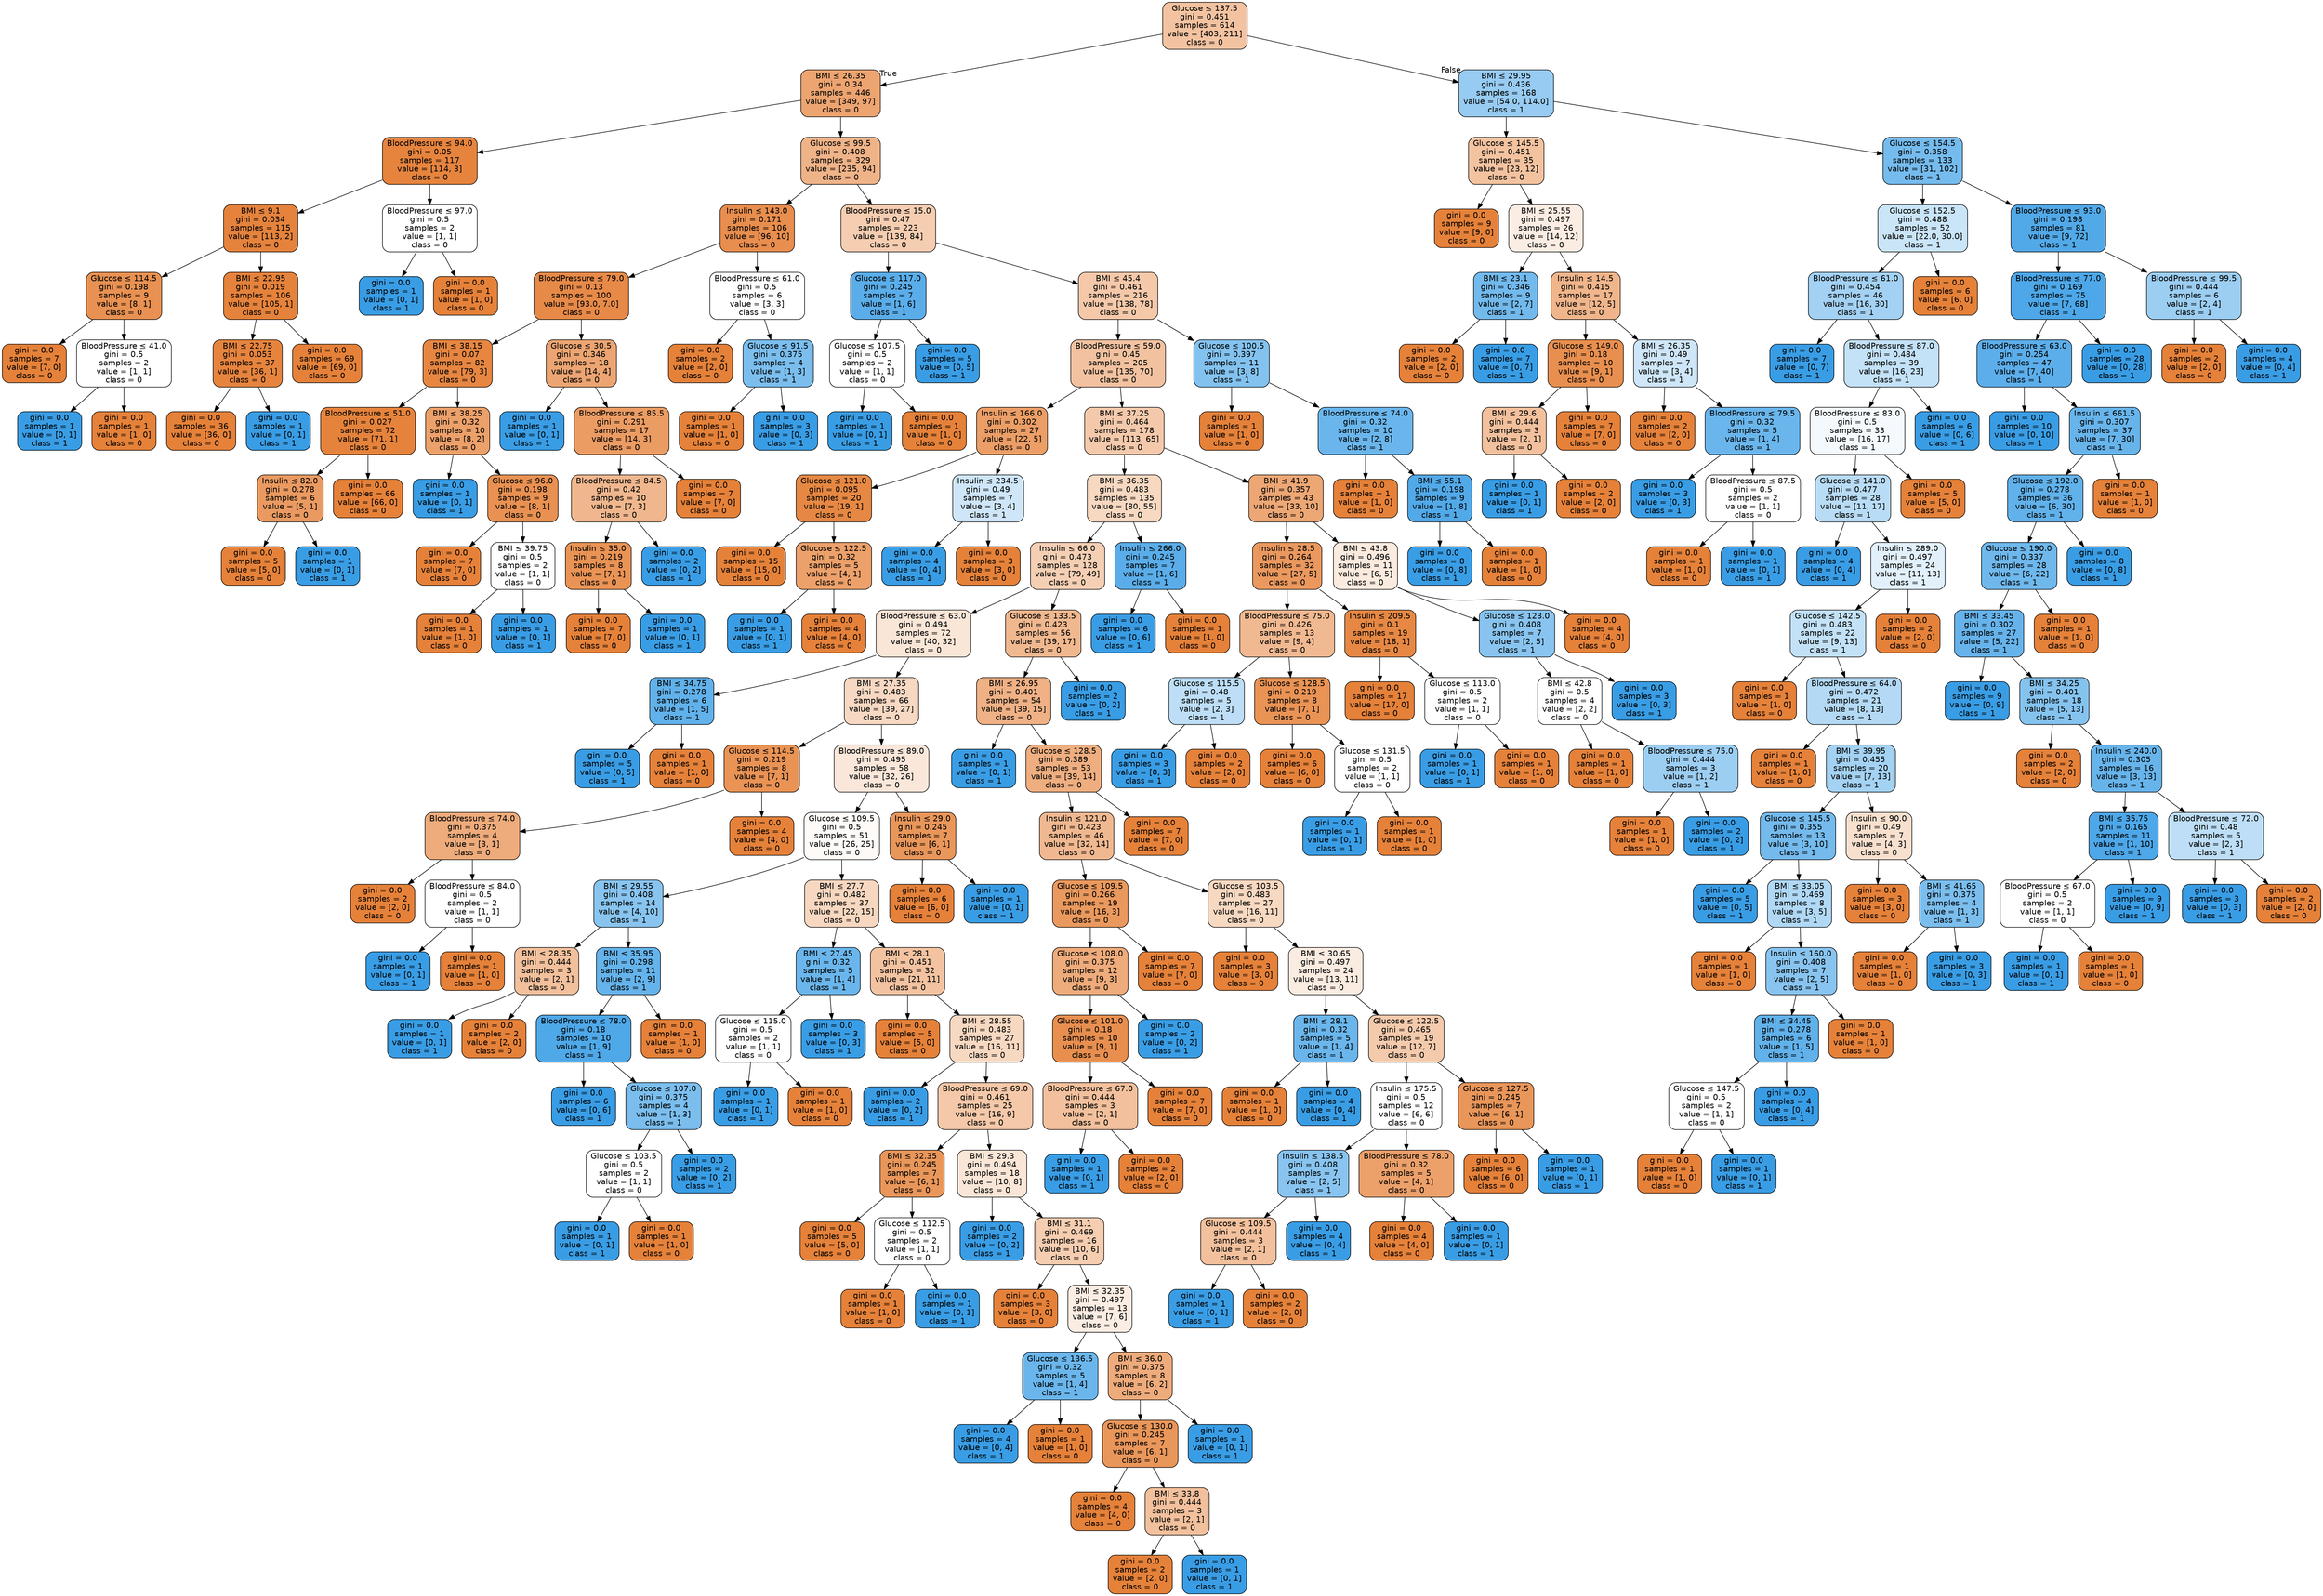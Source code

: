 digraph Tree {
node [shape=box, style="filled, rounded", color="black", fontname="helvetica"] ;
edge [fontname="helvetica"] ;
0 [label=<Glucose &le; 137.5<br/>gini = 0.451<br/>samples = 614<br/>value = [403, 211]<br/>class = 0>, fillcolor="#f3c3a1"] ;
1 [label=<BMI &le; 26.35<br/>gini = 0.34<br/>samples = 446<br/>value = [349, 97]<br/>class = 0>, fillcolor="#eca470"] ;
0 -> 1 [labeldistance=2.5, labelangle=45, headlabel="True"] ;
2 [label=<BloodPressure &le; 94.0<br/>gini = 0.05<br/>samples = 117<br/>value = [114, 3]<br/>class = 0>, fillcolor="#e6843e"] ;
1 -> 2 ;
3 [label=<BMI &le; 9.1<br/>gini = 0.034<br/>samples = 115<br/>value = [113, 2]<br/>class = 0>, fillcolor="#e5833d"] ;
2 -> 3 ;
4 [label=<Glucose &le; 114.5<br/>gini = 0.198<br/>samples = 9<br/>value = [8, 1]<br/>class = 0>, fillcolor="#e89152"] ;
3 -> 4 ;
5 [label=<gini = 0.0<br/>samples = 7<br/>value = [7, 0]<br/>class = 0>, fillcolor="#e58139"] ;
4 -> 5 ;
6 [label=<BloodPressure &le; 41.0<br/>gini = 0.5<br/>samples = 2<br/>value = [1, 1]<br/>class = 0>, fillcolor="#ffffff"] ;
4 -> 6 ;
7 [label=<gini = 0.0<br/>samples = 1<br/>value = [0, 1]<br/>class = 1>, fillcolor="#399de5"] ;
6 -> 7 ;
8 [label=<gini = 0.0<br/>samples = 1<br/>value = [1, 0]<br/>class = 0>, fillcolor="#e58139"] ;
6 -> 8 ;
9 [label=<BMI &le; 22.95<br/>gini = 0.019<br/>samples = 106<br/>value = [105, 1]<br/>class = 0>, fillcolor="#e5823b"] ;
3 -> 9 ;
10 [label=<BMI &le; 22.75<br/>gini = 0.053<br/>samples = 37<br/>value = [36, 1]<br/>class = 0>, fillcolor="#e6843e"] ;
9 -> 10 ;
11 [label=<gini = 0.0<br/>samples = 36<br/>value = [36, 0]<br/>class = 0>, fillcolor="#e58139"] ;
10 -> 11 ;
12 [label=<gini = 0.0<br/>samples = 1<br/>value = [0, 1]<br/>class = 1>, fillcolor="#399de5"] ;
10 -> 12 ;
13 [label=<gini = 0.0<br/>samples = 69<br/>value = [69, 0]<br/>class = 0>, fillcolor="#e58139"] ;
9 -> 13 ;
14 [label=<BloodPressure &le; 97.0<br/>gini = 0.5<br/>samples = 2<br/>value = [1, 1]<br/>class = 0>, fillcolor="#ffffff"] ;
2 -> 14 ;
15 [label=<gini = 0.0<br/>samples = 1<br/>value = [0, 1]<br/>class = 1>, fillcolor="#399de5"] ;
14 -> 15 ;
16 [label=<gini = 0.0<br/>samples = 1<br/>value = [1, 0]<br/>class = 0>, fillcolor="#e58139"] ;
14 -> 16 ;
17 [label=<Glucose &le; 99.5<br/>gini = 0.408<br/>samples = 329<br/>value = [235, 94]<br/>class = 0>, fillcolor="#efb388"] ;
1 -> 17 ;
18 [label=<Insulin &le; 143.0<br/>gini = 0.171<br/>samples = 106<br/>value = [96, 10]<br/>class = 0>, fillcolor="#e88e4e"] ;
17 -> 18 ;
19 [label=<BloodPressure &le; 79.0<br/>gini = 0.13<br/>samples = 100<br/>value = [93.0, 7.0]<br/>class = 0>, fillcolor="#e78a48"] ;
18 -> 19 ;
20 [label=<BMI &le; 38.15<br/>gini = 0.07<br/>samples = 82<br/>value = [79, 3]<br/>class = 0>, fillcolor="#e68641"] ;
19 -> 20 ;
21 [label=<BloodPressure &le; 51.0<br/>gini = 0.027<br/>samples = 72<br/>value = [71, 1]<br/>class = 0>, fillcolor="#e5833c"] ;
20 -> 21 ;
22 [label=<Insulin &le; 82.0<br/>gini = 0.278<br/>samples = 6<br/>value = [5, 1]<br/>class = 0>, fillcolor="#ea9a61"] ;
21 -> 22 ;
23 [label=<gini = 0.0<br/>samples = 5<br/>value = [5, 0]<br/>class = 0>, fillcolor="#e58139"] ;
22 -> 23 ;
24 [label=<gini = 0.0<br/>samples = 1<br/>value = [0, 1]<br/>class = 1>, fillcolor="#399de5"] ;
22 -> 24 ;
25 [label=<gini = 0.0<br/>samples = 66<br/>value = [66, 0]<br/>class = 0>, fillcolor="#e58139"] ;
21 -> 25 ;
26 [label=<BMI &le; 38.25<br/>gini = 0.32<br/>samples = 10<br/>value = [8, 2]<br/>class = 0>, fillcolor="#eca06a"] ;
20 -> 26 ;
27 [label=<gini = 0.0<br/>samples = 1<br/>value = [0, 1]<br/>class = 1>, fillcolor="#399de5"] ;
26 -> 27 ;
28 [label=<Glucose &le; 96.0<br/>gini = 0.198<br/>samples = 9<br/>value = [8, 1]<br/>class = 0>, fillcolor="#e89152"] ;
26 -> 28 ;
29 [label=<gini = 0.0<br/>samples = 7<br/>value = [7, 0]<br/>class = 0>, fillcolor="#e58139"] ;
28 -> 29 ;
30 [label=<BMI &le; 39.75<br/>gini = 0.5<br/>samples = 2<br/>value = [1, 1]<br/>class = 0>, fillcolor="#ffffff"] ;
28 -> 30 ;
31 [label=<gini = 0.0<br/>samples = 1<br/>value = [1, 0]<br/>class = 0>, fillcolor="#e58139"] ;
30 -> 31 ;
32 [label=<gini = 0.0<br/>samples = 1<br/>value = [0, 1]<br/>class = 1>, fillcolor="#399de5"] ;
30 -> 32 ;
33 [label=<Glucose &le; 30.5<br/>gini = 0.346<br/>samples = 18<br/>value = [14, 4]<br/>class = 0>, fillcolor="#eca572"] ;
19 -> 33 ;
34 [label=<gini = 0.0<br/>samples = 1<br/>value = [0, 1]<br/>class = 1>, fillcolor="#399de5"] ;
33 -> 34 ;
35 [label=<BloodPressure &le; 85.5<br/>gini = 0.291<br/>samples = 17<br/>value = [14, 3]<br/>class = 0>, fillcolor="#eb9c63"] ;
33 -> 35 ;
36 [label=<BloodPressure &le; 84.5<br/>gini = 0.42<br/>samples = 10<br/>value = [7, 3]<br/>class = 0>, fillcolor="#f0b78e"] ;
35 -> 36 ;
37 [label=<Insulin &le; 35.0<br/>gini = 0.219<br/>samples = 8<br/>value = [7, 1]<br/>class = 0>, fillcolor="#e99355"] ;
36 -> 37 ;
38 [label=<gini = 0.0<br/>samples = 7<br/>value = [7, 0]<br/>class = 0>, fillcolor="#e58139"] ;
37 -> 38 ;
39 [label=<gini = 0.0<br/>samples = 1<br/>value = [0, 1]<br/>class = 1>, fillcolor="#399de5"] ;
37 -> 39 ;
40 [label=<gini = 0.0<br/>samples = 2<br/>value = [0, 2]<br/>class = 1>, fillcolor="#399de5"] ;
36 -> 40 ;
41 [label=<gini = 0.0<br/>samples = 7<br/>value = [7, 0]<br/>class = 0>, fillcolor="#e58139"] ;
35 -> 41 ;
42 [label=<BloodPressure &le; 61.0<br/>gini = 0.5<br/>samples = 6<br/>value = [3, 3]<br/>class = 0>, fillcolor="#ffffff"] ;
18 -> 42 ;
43 [label=<gini = 0.0<br/>samples = 2<br/>value = [2, 0]<br/>class = 0>, fillcolor="#e58139"] ;
42 -> 43 ;
44 [label=<Glucose &le; 91.5<br/>gini = 0.375<br/>samples = 4<br/>value = [1, 3]<br/>class = 1>, fillcolor="#7bbeee"] ;
42 -> 44 ;
45 [label=<gini = 0.0<br/>samples = 1<br/>value = [1, 0]<br/>class = 0>, fillcolor="#e58139"] ;
44 -> 45 ;
46 [label=<gini = 0.0<br/>samples = 3<br/>value = [0, 3]<br/>class = 1>, fillcolor="#399de5"] ;
44 -> 46 ;
47 [label=<BloodPressure &le; 15.0<br/>gini = 0.47<br/>samples = 223<br/>value = [139, 84]<br/>class = 0>, fillcolor="#f5cdb1"] ;
17 -> 47 ;
48 [label=<Glucose &le; 117.0<br/>gini = 0.245<br/>samples = 7<br/>value = [1, 6]<br/>class = 1>, fillcolor="#5aade9"] ;
47 -> 48 ;
49 [label=<Glucose &le; 107.5<br/>gini = 0.5<br/>samples = 2<br/>value = [1, 1]<br/>class = 0>, fillcolor="#ffffff"] ;
48 -> 49 ;
50 [label=<gini = 0.0<br/>samples = 1<br/>value = [0, 1]<br/>class = 1>, fillcolor="#399de5"] ;
49 -> 50 ;
51 [label=<gini = 0.0<br/>samples = 1<br/>value = [1, 0]<br/>class = 0>, fillcolor="#e58139"] ;
49 -> 51 ;
52 [label=<gini = 0.0<br/>samples = 5<br/>value = [0, 5]<br/>class = 1>, fillcolor="#399de5"] ;
48 -> 52 ;
53 [label=<BMI &le; 45.4<br/>gini = 0.461<br/>samples = 216<br/>value = [138, 78]<br/>class = 0>, fillcolor="#f4c8a9"] ;
47 -> 53 ;
54 [label=<BloodPressure &le; 59.0<br/>gini = 0.45<br/>samples = 205<br/>value = [135, 70]<br/>class = 0>, fillcolor="#f2c2a0"] ;
53 -> 54 ;
55 [label=<Insulin &le; 166.0<br/>gini = 0.302<br/>samples = 27<br/>value = [22, 5]<br/>class = 0>, fillcolor="#eb9e66"] ;
54 -> 55 ;
56 [label=<Glucose &le; 121.0<br/>gini = 0.095<br/>samples = 20<br/>value = [19, 1]<br/>class = 0>, fillcolor="#e68843"] ;
55 -> 56 ;
57 [label=<gini = 0.0<br/>samples = 15<br/>value = [15, 0]<br/>class = 0>, fillcolor="#e58139"] ;
56 -> 57 ;
58 [label=<Glucose &le; 122.5<br/>gini = 0.32<br/>samples = 5<br/>value = [4, 1]<br/>class = 0>, fillcolor="#eca06a"] ;
56 -> 58 ;
59 [label=<gini = 0.0<br/>samples = 1<br/>value = [0, 1]<br/>class = 1>, fillcolor="#399de5"] ;
58 -> 59 ;
60 [label=<gini = 0.0<br/>samples = 4<br/>value = [4, 0]<br/>class = 0>, fillcolor="#e58139"] ;
58 -> 60 ;
61 [label=<Insulin &le; 234.5<br/>gini = 0.49<br/>samples = 7<br/>value = [3, 4]<br/>class = 1>, fillcolor="#cee6f8"] ;
55 -> 61 ;
62 [label=<gini = 0.0<br/>samples = 4<br/>value = [0, 4]<br/>class = 1>, fillcolor="#399de5"] ;
61 -> 62 ;
63 [label=<gini = 0.0<br/>samples = 3<br/>value = [3, 0]<br/>class = 0>, fillcolor="#e58139"] ;
61 -> 63 ;
64 [label=<BMI &le; 37.25<br/>gini = 0.464<br/>samples = 178<br/>value = [113, 65]<br/>class = 0>, fillcolor="#f4c9ab"] ;
54 -> 64 ;
65 [label=<BMI &le; 36.35<br/>gini = 0.483<br/>samples = 135<br/>value = [80, 55]<br/>class = 0>, fillcolor="#f7d8c1"] ;
64 -> 65 ;
66 [label=<Insulin &le; 66.0<br/>gini = 0.473<br/>samples = 128<br/>value = [79, 49]<br/>class = 0>, fillcolor="#f5cfb4"] ;
65 -> 66 ;
67 [label=<BloodPressure &le; 63.0<br/>gini = 0.494<br/>samples = 72<br/>value = [40, 32]<br/>class = 0>, fillcolor="#fae6d7"] ;
66 -> 67 ;
68 [label=<BMI &le; 34.75<br/>gini = 0.278<br/>samples = 6<br/>value = [1, 5]<br/>class = 1>, fillcolor="#61b1ea"] ;
67 -> 68 ;
69 [label=<gini = 0.0<br/>samples = 5<br/>value = [0, 5]<br/>class = 1>, fillcolor="#399de5"] ;
68 -> 69 ;
70 [label=<gini = 0.0<br/>samples = 1<br/>value = [1, 0]<br/>class = 0>, fillcolor="#e58139"] ;
68 -> 70 ;
71 [label=<BMI &le; 27.35<br/>gini = 0.483<br/>samples = 66<br/>value = [39, 27]<br/>class = 0>, fillcolor="#f7d8c2"] ;
67 -> 71 ;
72 [label=<Glucose &le; 114.5<br/>gini = 0.219<br/>samples = 8<br/>value = [7, 1]<br/>class = 0>, fillcolor="#e99355"] ;
71 -> 72 ;
73 [label=<BloodPressure &le; 74.0<br/>gini = 0.375<br/>samples = 4<br/>value = [3, 1]<br/>class = 0>, fillcolor="#eeab7b"] ;
72 -> 73 ;
74 [label=<gini = 0.0<br/>samples = 2<br/>value = [2, 0]<br/>class = 0>, fillcolor="#e58139"] ;
73 -> 74 ;
75 [label=<BloodPressure &le; 84.0<br/>gini = 0.5<br/>samples = 2<br/>value = [1, 1]<br/>class = 0>, fillcolor="#ffffff"] ;
73 -> 75 ;
76 [label=<gini = 0.0<br/>samples = 1<br/>value = [0, 1]<br/>class = 1>, fillcolor="#399de5"] ;
75 -> 76 ;
77 [label=<gini = 0.0<br/>samples = 1<br/>value = [1, 0]<br/>class = 0>, fillcolor="#e58139"] ;
75 -> 77 ;
78 [label=<gini = 0.0<br/>samples = 4<br/>value = [4, 0]<br/>class = 0>, fillcolor="#e58139"] ;
72 -> 78 ;
79 [label=<BloodPressure &le; 89.0<br/>gini = 0.495<br/>samples = 58<br/>value = [32, 26]<br/>class = 0>, fillcolor="#fae7da"] ;
71 -> 79 ;
80 [label=<Glucose &le; 109.5<br/>gini = 0.5<br/>samples = 51<br/>value = [26, 25]<br/>class = 0>, fillcolor="#fefaf7"] ;
79 -> 80 ;
81 [label=<BMI &le; 29.55<br/>gini = 0.408<br/>samples = 14<br/>value = [4, 10]<br/>class = 1>, fillcolor="#88c4ef"] ;
80 -> 81 ;
82 [label=<BMI &le; 28.35<br/>gini = 0.444<br/>samples = 3<br/>value = [2, 1]<br/>class = 0>, fillcolor="#f2c09c"] ;
81 -> 82 ;
83 [label=<gini = 0.0<br/>samples = 1<br/>value = [0, 1]<br/>class = 1>, fillcolor="#399de5"] ;
82 -> 83 ;
84 [label=<gini = 0.0<br/>samples = 2<br/>value = [2, 0]<br/>class = 0>, fillcolor="#e58139"] ;
82 -> 84 ;
85 [label=<BMI &le; 35.95<br/>gini = 0.298<br/>samples = 11<br/>value = [2, 9]<br/>class = 1>, fillcolor="#65b3eb"] ;
81 -> 85 ;
86 [label=<BloodPressure &le; 78.0<br/>gini = 0.18<br/>samples = 10<br/>value = [1, 9]<br/>class = 1>, fillcolor="#4fa8e8"] ;
85 -> 86 ;
87 [label=<gini = 0.0<br/>samples = 6<br/>value = [0, 6]<br/>class = 1>, fillcolor="#399de5"] ;
86 -> 87 ;
88 [label=<Glucose &le; 107.0<br/>gini = 0.375<br/>samples = 4<br/>value = [1, 3]<br/>class = 1>, fillcolor="#7bbeee"] ;
86 -> 88 ;
89 [label=<Glucose &le; 103.5<br/>gini = 0.5<br/>samples = 2<br/>value = [1, 1]<br/>class = 0>, fillcolor="#ffffff"] ;
88 -> 89 ;
90 [label=<gini = 0.0<br/>samples = 1<br/>value = [0, 1]<br/>class = 1>, fillcolor="#399de5"] ;
89 -> 90 ;
91 [label=<gini = 0.0<br/>samples = 1<br/>value = [1, 0]<br/>class = 0>, fillcolor="#e58139"] ;
89 -> 91 ;
92 [label=<gini = 0.0<br/>samples = 2<br/>value = [0, 2]<br/>class = 1>, fillcolor="#399de5"] ;
88 -> 92 ;
93 [label=<gini = 0.0<br/>samples = 1<br/>value = [1, 0]<br/>class = 0>, fillcolor="#e58139"] ;
85 -> 93 ;
94 [label=<BMI &le; 27.7<br/>gini = 0.482<br/>samples = 37<br/>value = [22, 15]<br/>class = 0>, fillcolor="#f7d7c0"] ;
80 -> 94 ;
95 [label=<BMI &le; 27.45<br/>gini = 0.32<br/>samples = 5<br/>value = [1, 4]<br/>class = 1>, fillcolor="#6ab6ec"] ;
94 -> 95 ;
96 [label=<Glucose &le; 115.0<br/>gini = 0.5<br/>samples = 2<br/>value = [1, 1]<br/>class = 0>, fillcolor="#ffffff"] ;
95 -> 96 ;
97 [label=<gini = 0.0<br/>samples = 1<br/>value = [0, 1]<br/>class = 1>, fillcolor="#399de5"] ;
96 -> 97 ;
98 [label=<gini = 0.0<br/>samples = 1<br/>value = [1, 0]<br/>class = 0>, fillcolor="#e58139"] ;
96 -> 98 ;
99 [label=<gini = 0.0<br/>samples = 3<br/>value = [0, 3]<br/>class = 1>, fillcolor="#399de5"] ;
95 -> 99 ;
100 [label=<BMI &le; 28.1<br/>gini = 0.451<br/>samples = 32<br/>value = [21, 11]<br/>class = 0>, fillcolor="#f3c3a1"] ;
94 -> 100 ;
101 [label=<gini = 0.0<br/>samples = 5<br/>value = [5, 0]<br/>class = 0>, fillcolor="#e58139"] ;
100 -> 101 ;
102 [label=<BMI &le; 28.55<br/>gini = 0.483<br/>samples = 27<br/>value = [16, 11]<br/>class = 0>, fillcolor="#f7d8c1"] ;
100 -> 102 ;
103 [label=<gini = 0.0<br/>samples = 2<br/>value = [0, 2]<br/>class = 1>, fillcolor="#399de5"] ;
102 -> 103 ;
104 [label=<BloodPressure &le; 69.0<br/>gini = 0.461<br/>samples = 25<br/>value = [16, 9]<br/>class = 0>, fillcolor="#f4c8a8"] ;
102 -> 104 ;
105 [label=<BMI &le; 32.35<br/>gini = 0.245<br/>samples = 7<br/>value = [6, 1]<br/>class = 0>, fillcolor="#e9965a"] ;
104 -> 105 ;
106 [label=<gini = 0.0<br/>samples = 5<br/>value = [5, 0]<br/>class = 0>, fillcolor="#e58139"] ;
105 -> 106 ;
107 [label=<Glucose &le; 112.5<br/>gini = 0.5<br/>samples = 2<br/>value = [1, 1]<br/>class = 0>, fillcolor="#ffffff"] ;
105 -> 107 ;
108 [label=<gini = 0.0<br/>samples = 1<br/>value = [1, 0]<br/>class = 0>, fillcolor="#e58139"] ;
107 -> 108 ;
109 [label=<gini = 0.0<br/>samples = 1<br/>value = [0, 1]<br/>class = 1>, fillcolor="#399de5"] ;
107 -> 109 ;
110 [label=<BMI &le; 29.3<br/>gini = 0.494<br/>samples = 18<br/>value = [10, 8]<br/>class = 0>, fillcolor="#fae6d7"] ;
104 -> 110 ;
111 [label=<gini = 0.0<br/>samples = 2<br/>value = [0, 2]<br/>class = 1>, fillcolor="#399de5"] ;
110 -> 111 ;
112 [label=<BMI &le; 31.1<br/>gini = 0.469<br/>samples = 16<br/>value = [10, 6]<br/>class = 0>, fillcolor="#f5cdb0"] ;
110 -> 112 ;
113 [label=<gini = 0.0<br/>samples = 3<br/>value = [3, 0]<br/>class = 0>, fillcolor="#e58139"] ;
112 -> 113 ;
114 [label=<BMI &le; 32.35<br/>gini = 0.497<br/>samples = 13<br/>value = [7, 6]<br/>class = 0>, fillcolor="#fbede3"] ;
112 -> 114 ;
115 [label=<Glucose &le; 136.5<br/>gini = 0.32<br/>samples = 5<br/>value = [1, 4]<br/>class = 1>, fillcolor="#6ab6ec"] ;
114 -> 115 ;
116 [label=<gini = 0.0<br/>samples = 4<br/>value = [0, 4]<br/>class = 1>, fillcolor="#399de5"] ;
115 -> 116 ;
117 [label=<gini = 0.0<br/>samples = 1<br/>value = [1, 0]<br/>class = 0>, fillcolor="#e58139"] ;
115 -> 117 ;
118 [label=<BMI &le; 36.0<br/>gini = 0.375<br/>samples = 8<br/>value = [6, 2]<br/>class = 0>, fillcolor="#eeab7b"] ;
114 -> 118 ;
119 [label=<Glucose &le; 130.0<br/>gini = 0.245<br/>samples = 7<br/>value = [6, 1]<br/>class = 0>, fillcolor="#e9965a"] ;
118 -> 119 ;
120 [label=<gini = 0.0<br/>samples = 4<br/>value = [4, 0]<br/>class = 0>, fillcolor="#e58139"] ;
119 -> 120 ;
121 [label=<BMI &le; 33.8<br/>gini = 0.444<br/>samples = 3<br/>value = [2, 1]<br/>class = 0>, fillcolor="#f2c09c"] ;
119 -> 121 ;
122 [label=<gini = 0.0<br/>samples = 2<br/>value = [2, 0]<br/>class = 0>, fillcolor="#e58139"] ;
121 -> 122 ;
123 [label=<gini = 0.0<br/>samples = 1<br/>value = [0, 1]<br/>class = 1>, fillcolor="#399de5"] ;
121 -> 123 ;
124 [label=<gini = 0.0<br/>samples = 1<br/>value = [0, 1]<br/>class = 1>, fillcolor="#399de5"] ;
118 -> 124 ;
125 [label=<Insulin &le; 29.0<br/>gini = 0.245<br/>samples = 7<br/>value = [6, 1]<br/>class = 0>, fillcolor="#e9965a"] ;
79 -> 125 ;
126 [label=<gini = 0.0<br/>samples = 6<br/>value = [6, 0]<br/>class = 0>, fillcolor="#e58139"] ;
125 -> 126 ;
127 [label=<gini = 0.0<br/>samples = 1<br/>value = [0, 1]<br/>class = 1>, fillcolor="#399de5"] ;
125 -> 127 ;
128 [label=<Glucose &le; 133.5<br/>gini = 0.423<br/>samples = 56<br/>value = [39, 17]<br/>class = 0>, fillcolor="#f0b88f"] ;
66 -> 128 ;
129 [label=<BMI &le; 26.95<br/>gini = 0.401<br/>samples = 54<br/>value = [39, 15]<br/>class = 0>, fillcolor="#efb185"] ;
128 -> 129 ;
130 [label=<gini = 0.0<br/>samples = 1<br/>value = [0, 1]<br/>class = 1>, fillcolor="#399de5"] ;
129 -> 130 ;
131 [label=<Glucose &le; 128.5<br/>gini = 0.389<br/>samples = 53<br/>value = [39, 14]<br/>class = 0>, fillcolor="#eeae80"] ;
129 -> 131 ;
132 [label=<Insulin &le; 121.0<br/>gini = 0.423<br/>samples = 46<br/>value = [32, 14]<br/>class = 0>, fillcolor="#f0b890"] ;
131 -> 132 ;
133 [label=<Glucose &le; 109.5<br/>gini = 0.266<br/>samples = 19<br/>value = [16, 3]<br/>class = 0>, fillcolor="#ea995e"] ;
132 -> 133 ;
134 [label=<Glucose &le; 108.0<br/>gini = 0.375<br/>samples = 12<br/>value = [9, 3]<br/>class = 0>, fillcolor="#eeab7b"] ;
133 -> 134 ;
135 [label=<Glucose &le; 101.0<br/>gini = 0.18<br/>samples = 10<br/>value = [9, 1]<br/>class = 0>, fillcolor="#e88f4f"] ;
134 -> 135 ;
136 [label=<BloodPressure &le; 67.0<br/>gini = 0.444<br/>samples = 3<br/>value = [2, 1]<br/>class = 0>, fillcolor="#f2c09c"] ;
135 -> 136 ;
137 [label=<gini = 0.0<br/>samples = 1<br/>value = [0, 1]<br/>class = 1>, fillcolor="#399de5"] ;
136 -> 137 ;
138 [label=<gini = 0.0<br/>samples = 2<br/>value = [2, 0]<br/>class = 0>, fillcolor="#e58139"] ;
136 -> 138 ;
139 [label=<gini = 0.0<br/>samples = 7<br/>value = [7, 0]<br/>class = 0>, fillcolor="#e58139"] ;
135 -> 139 ;
140 [label=<gini = 0.0<br/>samples = 2<br/>value = [0, 2]<br/>class = 1>, fillcolor="#399de5"] ;
134 -> 140 ;
141 [label=<gini = 0.0<br/>samples = 7<br/>value = [7, 0]<br/>class = 0>, fillcolor="#e58139"] ;
133 -> 141 ;
142 [label=<Glucose &le; 103.5<br/>gini = 0.483<br/>samples = 27<br/>value = [16, 11]<br/>class = 0>, fillcolor="#f7d8c1"] ;
132 -> 142 ;
143 [label=<gini = 0.0<br/>samples = 3<br/>value = [3, 0]<br/>class = 0>, fillcolor="#e58139"] ;
142 -> 143 ;
144 [label=<BMI &le; 30.65<br/>gini = 0.497<br/>samples = 24<br/>value = [13, 11]<br/>class = 0>, fillcolor="#fbece1"] ;
142 -> 144 ;
145 [label=<BMI &le; 28.1<br/>gini = 0.32<br/>samples = 5<br/>value = [1, 4]<br/>class = 1>, fillcolor="#6ab6ec"] ;
144 -> 145 ;
146 [label=<gini = 0.0<br/>samples = 1<br/>value = [1, 0]<br/>class = 0>, fillcolor="#e58139"] ;
145 -> 146 ;
147 [label=<gini = 0.0<br/>samples = 4<br/>value = [0, 4]<br/>class = 1>, fillcolor="#399de5"] ;
145 -> 147 ;
148 [label=<Glucose &le; 122.5<br/>gini = 0.465<br/>samples = 19<br/>value = [12, 7]<br/>class = 0>, fillcolor="#f4caac"] ;
144 -> 148 ;
149 [label=<Insulin &le; 175.5<br/>gini = 0.5<br/>samples = 12<br/>value = [6, 6]<br/>class = 0>, fillcolor="#ffffff"] ;
148 -> 149 ;
150 [label=<Insulin &le; 138.5<br/>gini = 0.408<br/>samples = 7<br/>value = [2, 5]<br/>class = 1>, fillcolor="#88c4ef"] ;
149 -> 150 ;
151 [label=<Glucose &le; 109.5<br/>gini = 0.444<br/>samples = 3<br/>value = [2, 1]<br/>class = 0>, fillcolor="#f2c09c"] ;
150 -> 151 ;
152 [label=<gini = 0.0<br/>samples = 1<br/>value = [0, 1]<br/>class = 1>, fillcolor="#399de5"] ;
151 -> 152 ;
153 [label=<gini = 0.0<br/>samples = 2<br/>value = [2, 0]<br/>class = 0>, fillcolor="#e58139"] ;
151 -> 153 ;
154 [label=<gini = 0.0<br/>samples = 4<br/>value = [0, 4]<br/>class = 1>, fillcolor="#399de5"] ;
150 -> 154 ;
155 [label=<BloodPressure &le; 78.0<br/>gini = 0.32<br/>samples = 5<br/>value = [4, 1]<br/>class = 0>, fillcolor="#eca06a"] ;
149 -> 155 ;
156 [label=<gini = 0.0<br/>samples = 4<br/>value = [4, 0]<br/>class = 0>, fillcolor="#e58139"] ;
155 -> 156 ;
157 [label=<gini = 0.0<br/>samples = 1<br/>value = [0, 1]<br/>class = 1>, fillcolor="#399de5"] ;
155 -> 157 ;
158 [label=<Glucose &le; 127.5<br/>gini = 0.245<br/>samples = 7<br/>value = [6, 1]<br/>class = 0>, fillcolor="#e9965a"] ;
148 -> 158 ;
159 [label=<gini = 0.0<br/>samples = 6<br/>value = [6, 0]<br/>class = 0>, fillcolor="#e58139"] ;
158 -> 159 ;
160 [label=<gini = 0.0<br/>samples = 1<br/>value = [0, 1]<br/>class = 1>, fillcolor="#399de5"] ;
158 -> 160 ;
161 [label=<gini = 0.0<br/>samples = 7<br/>value = [7, 0]<br/>class = 0>, fillcolor="#e58139"] ;
131 -> 161 ;
162 [label=<gini = 0.0<br/>samples = 2<br/>value = [0, 2]<br/>class = 1>, fillcolor="#399de5"] ;
128 -> 162 ;
163 [label=<Insulin &le; 266.0<br/>gini = 0.245<br/>samples = 7<br/>value = [1, 6]<br/>class = 1>, fillcolor="#5aade9"] ;
65 -> 163 ;
164 [label=<gini = 0.0<br/>samples = 6<br/>value = [0, 6]<br/>class = 1>, fillcolor="#399de5"] ;
163 -> 164 ;
165 [label=<gini = 0.0<br/>samples = 1<br/>value = [1, 0]<br/>class = 0>, fillcolor="#e58139"] ;
163 -> 165 ;
166 [label=<BMI &le; 41.9<br/>gini = 0.357<br/>samples = 43<br/>value = [33, 10]<br/>class = 0>, fillcolor="#eda775"] ;
64 -> 166 ;
167 [label=<Insulin &le; 28.5<br/>gini = 0.264<br/>samples = 32<br/>value = [27, 5]<br/>class = 0>, fillcolor="#ea985e"] ;
166 -> 167 ;
168 [label=<BloodPressure &le; 75.0<br/>gini = 0.426<br/>samples = 13<br/>value = [9, 4]<br/>class = 0>, fillcolor="#f1b991"] ;
167 -> 168 ;
169 [label=<Glucose &le; 115.5<br/>gini = 0.48<br/>samples = 5<br/>value = [2, 3]<br/>class = 1>, fillcolor="#bddef6"] ;
168 -> 169 ;
170 [label=<gini = 0.0<br/>samples = 3<br/>value = [0, 3]<br/>class = 1>, fillcolor="#399de5"] ;
169 -> 170 ;
171 [label=<gini = 0.0<br/>samples = 2<br/>value = [2, 0]<br/>class = 0>, fillcolor="#e58139"] ;
169 -> 171 ;
172 [label=<Glucose &le; 128.5<br/>gini = 0.219<br/>samples = 8<br/>value = [7, 1]<br/>class = 0>, fillcolor="#e99355"] ;
168 -> 172 ;
173 [label=<gini = 0.0<br/>samples = 6<br/>value = [6, 0]<br/>class = 0>, fillcolor="#e58139"] ;
172 -> 173 ;
174 [label=<Glucose &le; 131.5<br/>gini = 0.5<br/>samples = 2<br/>value = [1, 1]<br/>class = 0>, fillcolor="#ffffff"] ;
172 -> 174 ;
175 [label=<gini = 0.0<br/>samples = 1<br/>value = [0, 1]<br/>class = 1>, fillcolor="#399de5"] ;
174 -> 175 ;
176 [label=<gini = 0.0<br/>samples = 1<br/>value = [1, 0]<br/>class = 0>, fillcolor="#e58139"] ;
174 -> 176 ;
177 [label=<Insulin &le; 209.5<br/>gini = 0.1<br/>samples = 19<br/>value = [18, 1]<br/>class = 0>, fillcolor="#e68844"] ;
167 -> 177 ;
178 [label=<gini = 0.0<br/>samples = 17<br/>value = [17, 0]<br/>class = 0>, fillcolor="#e58139"] ;
177 -> 178 ;
179 [label=<Glucose &le; 113.0<br/>gini = 0.5<br/>samples = 2<br/>value = [1, 1]<br/>class = 0>, fillcolor="#ffffff"] ;
177 -> 179 ;
180 [label=<gini = 0.0<br/>samples = 1<br/>value = [0, 1]<br/>class = 1>, fillcolor="#399de5"] ;
179 -> 180 ;
181 [label=<gini = 0.0<br/>samples = 1<br/>value = [1, 0]<br/>class = 0>, fillcolor="#e58139"] ;
179 -> 181 ;
182 [label=<BMI &le; 43.8<br/>gini = 0.496<br/>samples = 11<br/>value = [6, 5]<br/>class = 0>, fillcolor="#fbeade"] ;
166 -> 182 ;
183 [label=<Glucose &le; 123.0<br/>gini = 0.408<br/>samples = 7<br/>value = [2, 5]<br/>class = 1>, fillcolor="#88c4ef"] ;
182 -> 183 ;
184 [label=<BMI &le; 42.8<br/>gini = 0.5<br/>samples = 4<br/>value = [2, 2]<br/>class = 0>, fillcolor="#ffffff"] ;
183 -> 184 ;
185 [label=<gini = 0.0<br/>samples = 1<br/>value = [1, 0]<br/>class = 0>, fillcolor="#e58139"] ;
184 -> 185 ;
186 [label=<BloodPressure &le; 75.0<br/>gini = 0.444<br/>samples = 3<br/>value = [1, 2]<br/>class = 1>, fillcolor="#9ccef2"] ;
184 -> 186 ;
187 [label=<gini = 0.0<br/>samples = 1<br/>value = [1, 0]<br/>class = 0>, fillcolor="#e58139"] ;
186 -> 187 ;
188 [label=<gini = 0.0<br/>samples = 2<br/>value = [0, 2]<br/>class = 1>, fillcolor="#399de5"] ;
186 -> 188 ;
189 [label=<gini = 0.0<br/>samples = 3<br/>value = [0, 3]<br/>class = 1>, fillcolor="#399de5"] ;
183 -> 189 ;
190 [label=<gini = 0.0<br/>samples = 4<br/>value = [4, 0]<br/>class = 0>, fillcolor="#e58139"] ;
182 -> 190 ;
191 [label=<Glucose &le; 100.5<br/>gini = 0.397<br/>samples = 11<br/>value = [3, 8]<br/>class = 1>, fillcolor="#83c2ef"] ;
53 -> 191 ;
192 [label=<gini = 0.0<br/>samples = 1<br/>value = [1, 0]<br/>class = 0>, fillcolor="#e58139"] ;
191 -> 192 ;
193 [label=<BloodPressure &le; 74.0<br/>gini = 0.32<br/>samples = 10<br/>value = [2, 8]<br/>class = 1>, fillcolor="#6ab6ec"] ;
191 -> 193 ;
194 [label=<gini = 0.0<br/>samples = 1<br/>value = [1, 0]<br/>class = 0>, fillcolor="#e58139"] ;
193 -> 194 ;
195 [label=<BMI &le; 55.1<br/>gini = 0.198<br/>samples = 9<br/>value = [1, 8]<br/>class = 1>, fillcolor="#52a9e8"] ;
193 -> 195 ;
196 [label=<gini = 0.0<br/>samples = 8<br/>value = [0, 8]<br/>class = 1>, fillcolor="#399de5"] ;
195 -> 196 ;
197 [label=<gini = 0.0<br/>samples = 1<br/>value = [1, 0]<br/>class = 0>, fillcolor="#e58139"] ;
195 -> 197 ;
198 [label=<BMI &le; 29.95<br/>gini = 0.436<br/>samples = 168<br/>value = [54.0, 114.0]<br/>class = 1>, fillcolor="#97cbf1"] ;
0 -> 198 [labeldistance=2.5, labelangle=-45, headlabel="False"] ;
199 [label=<Glucose &le; 145.5<br/>gini = 0.451<br/>samples = 35<br/>value = [23, 12]<br/>class = 0>, fillcolor="#f3c3a0"] ;
198 -> 199 ;
200 [label=<gini = 0.0<br/>samples = 9<br/>value = [9, 0]<br/>class = 0>, fillcolor="#e58139"] ;
199 -> 200 ;
201 [label=<BMI &le; 25.55<br/>gini = 0.497<br/>samples = 26<br/>value = [14, 12]<br/>class = 0>, fillcolor="#fbede3"] ;
199 -> 201 ;
202 [label=<BMI &le; 23.1<br/>gini = 0.346<br/>samples = 9<br/>value = [2, 7]<br/>class = 1>, fillcolor="#72b9ec"] ;
201 -> 202 ;
203 [label=<gini = 0.0<br/>samples = 2<br/>value = [2, 0]<br/>class = 0>, fillcolor="#e58139"] ;
202 -> 203 ;
204 [label=<gini = 0.0<br/>samples = 7<br/>value = [0, 7]<br/>class = 1>, fillcolor="#399de5"] ;
202 -> 204 ;
205 [label=<Insulin &le; 14.5<br/>gini = 0.415<br/>samples = 17<br/>value = [12, 5]<br/>class = 0>, fillcolor="#f0b58b"] ;
201 -> 205 ;
206 [label=<Glucose &le; 149.0<br/>gini = 0.18<br/>samples = 10<br/>value = [9, 1]<br/>class = 0>, fillcolor="#e88f4f"] ;
205 -> 206 ;
207 [label=<BMI &le; 29.6<br/>gini = 0.444<br/>samples = 3<br/>value = [2, 1]<br/>class = 0>, fillcolor="#f2c09c"] ;
206 -> 207 ;
208 [label=<gini = 0.0<br/>samples = 1<br/>value = [0, 1]<br/>class = 1>, fillcolor="#399de5"] ;
207 -> 208 ;
209 [label=<gini = 0.0<br/>samples = 2<br/>value = [2, 0]<br/>class = 0>, fillcolor="#e58139"] ;
207 -> 209 ;
210 [label=<gini = 0.0<br/>samples = 7<br/>value = [7, 0]<br/>class = 0>, fillcolor="#e58139"] ;
206 -> 210 ;
211 [label=<BMI &le; 26.35<br/>gini = 0.49<br/>samples = 7<br/>value = [3, 4]<br/>class = 1>, fillcolor="#cee6f8"] ;
205 -> 211 ;
212 [label=<gini = 0.0<br/>samples = 2<br/>value = [2, 0]<br/>class = 0>, fillcolor="#e58139"] ;
211 -> 212 ;
213 [label=<BloodPressure &le; 79.5<br/>gini = 0.32<br/>samples = 5<br/>value = [1, 4]<br/>class = 1>, fillcolor="#6ab6ec"] ;
211 -> 213 ;
214 [label=<gini = 0.0<br/>samples = 3<br/>value = [0, 3]<br/>class = 1>, fillcolor="#399de5"] ;
213 -> 214 ;
215 [label=<BloodPressure &le; 87.5<br/>gini = 0.5<br/>samples = 2<br/>value = [1, 1]<br/>class = 0>, fillcolor="#ffffff"] ;
213 -> 215 ;
216 [label=<gini = 0.0<br/>samples = 1<br/>value = [1, 0]<br/>class = 0>, fillcolor="#e58139"] ;
215 -> 216 ;
217 [label=<gini = 0.0<br/>samples = 1<br/>value = [0, 1]<br/>class = 1>, fillcolor="#399de5"] ;
215 -> 217 ;
218 [label=<Glucose &le; 154.5<br/>gini = 0.358<br/>samples = 133<br/>value = [31, 102]<br/>class = 1>, fillcolor="#75bbed"] ;
198 -> 218 ;
219 [label=<Glucose &le; 152.5<br/>gini = 0.488<br/>samples = 52<br/>value = [22.0, 30.0]<br/>class = 1>, fillcolor="#cae5f8"] ;
218 -> 219 ;
220 [label=<BloodPressure &le; 61.0<br/>gini = 0.454<br/>samples = 46<br/>value = [16, 30]<br/>class = 1>, fillcolor="#a3d1f3"] ;
219 -> 220 ;
221 [label=<gini = 0.0<br/>samples = 7<br/>value = [0, 7]<br/>class = 1>, fillcolor="#399de5"] ;
220 -> 221 ;
222 [label=<BloodPressure &le; 87.0<br/>gini = 0.484<br/>samples = 39<br/>value = [16, 23]<br/>class = 1>, fillcolor="#c3e1f7"] ;
220 -> 222 ;
223 [label=<BloodPressure &le; 83.0<br/>gini = 0.5<br/>samples = 33<br/>value = [16, 17]<br/>class = 1>, fillcolor="#f3f9fd"] ;
222 -> 223 ;
224 [label=<Glucose &le; 141.0<br/>gini = 0.477<br/>samples = 28<br/>value = [11, 17]<br/>class = 1>, fillcolor="#b9dcf6"] ;
223 -> 224 ;
225 [label=<gini = 0.0<br/>samples = 4<br/>value = [0, 4]<br/>class = 1>, fillcolor="#399de5"] ;
224 -> 225 ;
226 [label=<Insulin &le; 289.0<br/>gini = 0.497<br/>samples = 24<br/>value = [11, 13]<br/>class = 1>, fillcolor="#e1f0fb"] ;
224 -> 226 ;
227 [label=<Glucose &le; 142.5<br/>gini = 0.483<br/>samples = 22<br/>value = [9, 13]<br/>class = 1>, fillcolor="#c2e1f7"] ;
226 -> 227 ;
228 [label=<gini = 0.0<br/>samples = 1<br/>value = [1, 0]<br/>class = 0>, fillcolor="#e58139"] ;
227 -> 228 ;
229 [label=<BloodPressure &le; 64.0<br/>gini = 0.472<br/>samples = 21<br/>value = [8, 13]<br/>class = 1>, fillcolor="#b3d9f5"] ;
227 -> 229 ;
230 [label=<gini = 0.0<br/>samples = 1<br/>value = [1, 0]<br/>class = 0>, fillcolor="#e58139"] ;
229 -> 230 ;
231 [label=<BMI &le; 39.95<br/>gini = 0.455<br/>samples = 20<br/>value = [7, 13]<br/>class = 1>, fillcolor="#a4d2f3"] ;
229 -> 231 ;
232 [label=<Glucose &le; 145.5<br/>gini = 0.355<br/>samples = 13<br/>value = [3, 10]<br/>class = 1>, fillcolor="#74baed"] ;
231 -> 232 ;
233 [label=<gini = 0.0<br/>samples = 5<br/>value = [0, 5]<br/>class = 1>, fillcolor="#399de5"] ;
232 -> 233 ;
234 [label=<BMI &le; 33.05<br/>gini = 0.469<br/>samples = 8<br/>value = [3, 5]<br/>class = 1>, fillcolor="#b0d8f5"] ;
232 -> 234 ;
235 [label=<gini = 0.0<br/>samples = 1<br/>value = [1, 0]<br/>class = 0>, fillcolor="#e58139"] ;
234 -> 235 ;
236 [label=<Insulin &le; 160.0<br/>gini = 0.408<br/>samples = 7<br/>value = [2, 5]<br/>class = 1>, fillcolor="#88c4ef"] ;
234 -> 236 ;
237 [label=<BMI &le; 34.45<br/>gini = 0.278<br/>samples = 6<br/>value = [1, 5]<br/>class = 1>, fillcolor="#61b1ea"] ;
236 -> 237 ;
238 [label=<Glucose &le; 147.5<br/>gini = 0.5<br/>samples = 2<br/>value = [1, 1]<br/>class = 0>, fillcolor="#ffffff"] ;
237 -> 238 ;
239 [label=<gini = 0.0<br/>samples = 1<br/>value = [1, 0]<br/>class = 0>, fillcolor="#e58139"] ;
238 -> 239 ;
240 [label=<gini = 0.0<br/>samples = 1<br/>value = [0, 1]<br/>class = 1>, fillcolor="#399de5"] ;
238 -> 240 ;
241 [label=<gini = 0.0<br/>samples = 4<br/>value = [0, 4]<br/>class = 1>, fillcolor="#399de5"] ;
237 -> 241 ;
242 [label=<gini = 0.0<br/>samples = 1<br/>value = [1, 0]<br/>class = 0>, fillcolor="#e58139"] ;
236 -> 242 ;
243 [label=<Insulin &le; 90.0<br/>gini = 0.49<br/>samples = 7<br/>value = [4, 3]<br/>class = 0>, fillcolor="#f8e0ce"] ;
231 -> 243 ;
244 [label=<gini = 0.0<br/>samples = 3<br/>value = [3, 0]<br/>class = 0>, fillcolor="#e58139"] ;
243 -> 244 ;
245 [label=<BMI &le; 41.65<br/>gini = 0.375<br/>samples = 4<br/>value = [1, 3]<br/>class = 1>, fillcolor="#7bbeee"] ;
243 -> 245 ;
246 [label=<gini = 0.0<br/>samples = 1<br/>value = [1, 0]<br/>class = 0>, fillcolor="#e58139"] ;
245 -> 246 ;
247 [label=<gini = 0.0<br/>samples = 3<br/>value = [0, 3]<br/>class = 1>, fillcolor="#399de5"] ;
245 -> 247 ;
248 [label=<gini = 0.0<br/>samples = 2<br/>value = [2, 0]<br/>class = 0>, fillcolor="#e58139"] ;
226 -> 248 ;
249 [label=<gini = 0.0<br/>samples = 5<br/>value = [5, 0]<br/>class = 0>, fillcolor="#e58139"] ;
223 -> 249 ;
250 [label=<gini = 0.0<br/>samples = 6<br/>value = [0, 6]<br/>class = 1>, fillcolor="#399de5"] ;
222 -> 250 ;
251 [label=<gini = 0.0<br/>samples = 6<br/>value = [6, 0]<br/>class = 0>, fillcolor="#e58139"] ;
219 -> 251 ;
252 [label=<BloodPressure &le; 93.0<br/>gini = 0.198<br/>samples = 81<br/>value = [9, 72]<br/>class = 1>, fillcolor="#52a9e8"] ;
218 -> 252 ;
253 [label=<BloodPressure &le; 77.0<br/>gini = 0.169<br/>samples = 75<br/>value = [7, 68]<br/>class = 1>, fillcolor="#4da7e8"] ;
252 -> 253 ;
254 [label=<BloodPressure &le; 63.0<br/>gini = 0.254<br/>samples = 47<br/>value = [7, 40]<br/>class = 1>, fillcolor="#5caeea"] ;
253 -> 254 ;
255 [label=<gini = 0.0<br/>samples = 10<br/>value = [0, 10]<br/>class = 1>, fillcolor="#399de5"] ;
254 -> 255 ;
256 [label=<Insulin &le; 661.5<br/>gini = 0.307<br/>samples = 37<br/>value = [7, 30]<br/>class = 1>, fillcolor="#67b4eb"] ;
254 -> 256 ;
257 [label=<Glucose &le; 192.0<br/>gini = 0.278<br/>samples = 36<br/>value = [6, 30]<br/>class = 1>, fillcolor="#61b1ea"] ;
256 -> 257 ;
258 [label=<Glucose &le; 190.0<br/>gini = 0.337<br/>samples = 28<br/>value = [6, 22]<br/>class = 1>, fillcolor="#6fb8ec"] ;
257 -> 258 ;
259 [label=<BMI &le; 33.45<br/>gini = 0.302<br/>samples = 27<br/>value = [5, 22]<br/>class = 1>, fillcolor="#66b3eb"] ;
258 -> 259 ;
260 [label=<gini = 0.0<br/>samples = 9<br/>value = [0, 9]<br/>class = 1>, fillcolor="#399de5"] ;
259 -> 260 ;
261 [label=<BMI &le; 34.25<br/>gini = 0.401<br/>samples = 18<br/>value = [5, 13]<br/>class = 1>, fillcolor="#85c3ef"] ;
259 -> 261 ;
262 [label=<gini = 0.0<br/>samples = 2<br/>value = [2, 0]<br/>class = 0>, fillcolor="#e58139"] ;
261 -> 262 ;
263 [label=<Insulin &le; 240.0<br/>gini = 0.305<br/>samples = 16<br/>value = [3, 13]<br/>class = 1>, fillcolor="#67b4eb"] ;
261 -> 263 ;
264 [label=<BMI &le; 35.75<br/>gini = 0.165<br/>samples = 11<br/>value = [1, 10]<br/>class = 1>, fillcolor="#4da7e8"] ;
263 -> 264 ;
265 [label=<BloodPressure &le; 67.0<br/>gini = 0.5<br/>samples = 2<br/>value = [1, 1]<br/>class = 0>, fillcolor="#ffffff"] ;
264 -> 265 ;
266 [label=<gini = 0.0<br/>samples = 1<br/>value = [0, 1]<br/>class = 1>, fillcolor="#399de5"] ;
265 -> 266 ;
267 [label=<gini = 0.0<br/>samples = 1<br/>value = [1, 0]<br/>class = 0>, fillcolor="#e58139"] ;
265 -> 267 ;
268 [label=<gini = 0.0<br/>samples = 9<br/>value = [0, 9]<br/>class = 1>, fillcolor="#399de5"] ;
264 -> 268 ;
269 [label=<BloodPressure &le; 72.0<br/>gini = 0.48<br/>samples = 5<br/>value = [2, 3]<br/>class = 1>, fillcolor="#bddef6"] ;
263 -> 269 ;
270 [label=<gini = 0.0<br/>samples = 3<br/>value = [0, 3]<br/>class = 1>, fillcolor="#399de5"] ;
269 -> 270 ;
271 [label=<gini = 0.0<br/>samples = 2<br/>value = [2, 0]<br/>class = 0>, fillcolor="#e58139"] ;
269 -> 271 ;
272 [label=<gini = 0.0<br/>samples = 1<br/>value = [1, 0]<br/>class = 0>, fillcolor="#e58139"] ;
258 -> 272 ;
273 [label=<gini = 0.0<br/>samples = 8<br/>value = [0, 8]<br/>class = 1>, fillcolor="#399de5"] ;
257 -> 273 ;
274 [label=<gini = 0.0<br/>samples = 1<br/>value = [1, 0]<br/>class = 0>, fillcolor="#e58139"] ;
256 -> 274 ;
275 [label=<gini = 0.0<br/>samples = 28<br/>value = [0, 28]<br/>class = 1>, fillcolor="#399de5"] ;
253 -> 275 ;
276 [label=<BloodPressure &le; 99.5<br/>gini = 0.444<br/>samples = 6<br/>value = [2, 4]<br/>class = 1>, fillcolor="#9ccef2"] ;
252 -> 276 ;
277 [label=<gini = 0.0<br/>samples = 2<br/>value = [2, 0]<br/>class = 0>, fillcolor="#e58139"] ;
276 -> 277 ;
278 [label=<gini = 0.0<br/>samples = 4<br/>value = [0, 4]<br/>class = 1>, fillcolor="#399de5"] ;
276 -> 278 ;
}